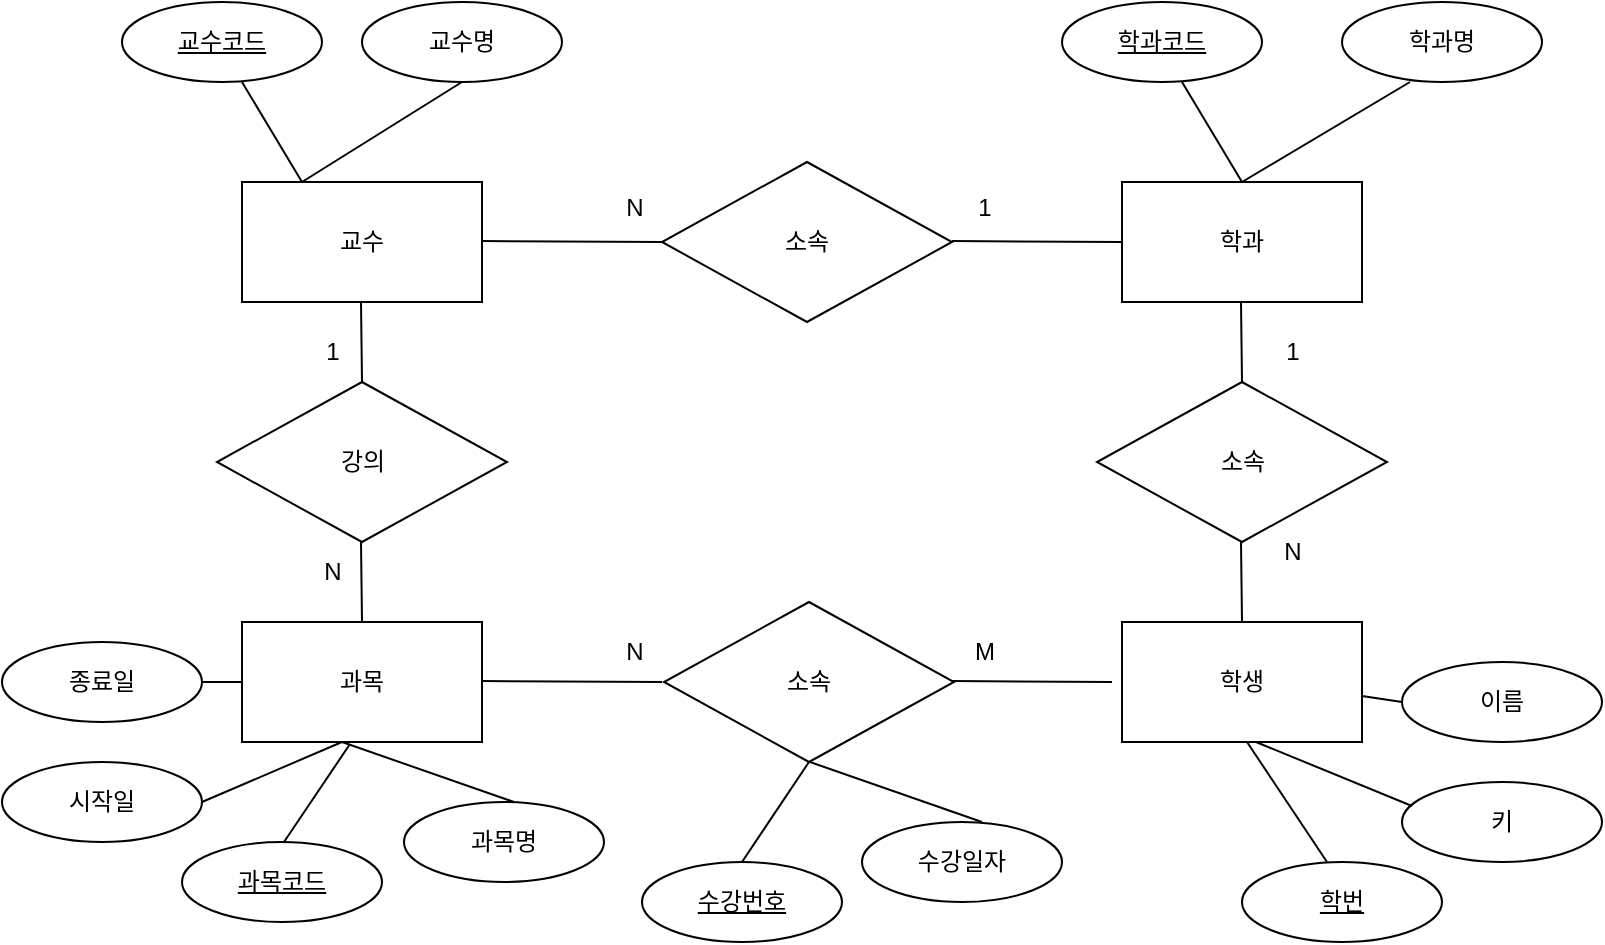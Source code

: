 <mxfile version="24.7.0" type="github">
  <diagram name="페이지-1" id="xcKODZznVw-exkeC0J_a">
    <mxGraphModel dx="900" dy="565" grid="1" gridSize="10" guides="1" tooltips="1" connect="1" arrows="1" fold="1" page="1" pageScale="1" pageWidth="827" pageHeight="1169" math="0" shadow="0">
      <root>
        <mxCell id="0" />
        <mxCell id="1" parent="0" />
        <mxCell id="llYaroKgKPZZw-5Z-YXH-1" value="교수" style="rounded=0;whiteSpace=wrap;html=1;" vertex="1" parent="1">
          <mxGeometry x="130" y="150" width="120" height="60" as="geometry" />
        </mxCell>
        <mxCell id="llYaroKgKPZZw-5Z-YXH-2" value="학과" style="rounded=0;whiteSpace=wrap;html=1;" vertex="1" parent="1">
          <mxGeometry x="570" y="150" width="120" height="60" as="geometry" />
        </mxCell>
        <mxCell id="llYaroKgKPZZw-5Z-YXH-3" value="과목" style="rounded=0;whiteSpace=wrap;html=1;" vertex="1" parent="1">
          <mxGeometry x="130" y="370" width="120" height="60" as="geometry" />
        </mxCell>
        <mxCell id="llYaroKgKPZZw-5Z-YXH-4" value="학생" style="rounded=0;whiteSpace=wrap;html=1;" vertex="1" parent="1">
          <mxGeometry x="570" y="370" width="120" height="60" as="geometry" />
        </mxCell>
        <mxCell id="llYaroKgKPZZw-5Z-YXH-5" value="소속" style="rhombus;whiteSpace=wrap;html=1;" vertex="1" parent="1">
          <mxGeometry x="557.5" y="250" width="145" height="80" as="geometry" />
        </mxCell>
        <mxCell id="llYaroKgKPZZw-5Z-YXH-9" value="소속" style="rhombus;whiteSpace=wrap;html=1;" vertex="1" parent="1">
          <mxGeometry x="340" y="140" width="145" height="80" as="geometry" />
        </mxCell>
        <mxCell id="llYaroKgKPZZw-5Z-YXH-10" value="소속" style="rhombus;whiteSpace=wrap;html=1;" vertex="1" parent="1">
          <mxGeometry x="341" y="360" width="145" height="80" as="geometry" />
        </mxCell>
        <mxCell id="llYaroKgKPZZw-5Z-YXH-11" value="강의" style="rhombus;whiteSpace=wrap;html=1;" vertex="1" parent="1">
          <mxGeometry x="117.5" y="250" width="145" height="80" as="geometry" />
        </mxCell>
        <mxCell id="llYaroKgKPZZw-5Z-YXH-12" value="" style="endArrow=none;html=1;rounded=0;" edge="1" parent="1">
          <mxGeometry relative="1" as="geometry">
            <mxPoint x="250" y="179.5" as="sourcePoint" />
            <mxPoint x="340" y="180" as="targetPoint" />
          </mxGeometry>
        </mxCell>
        <mxCell id="llYaroKgKPZZw-5Z-YXH-13" value="" style="endArrow=none;html=1;rounded=0;" edge="1" parent="1">
          <mxGeometry relative="1" as="geometry">
            <mxPoint x="485" y="179.5" as="sourcePoint" />
            <mxPoint x="570" y="180" as="targetPoint" />
          </mxGeometry>
        </mxCell>
        <mxCell id="llYaroKgKPZZw-5Z-YXH-14" value="" style="endArrow=none;html=1;rounded=0;" edge="1" parent="1">
          <mxGeometry relative="1" as="geometry">
            <mxPoint x="250" y="399.5" as="sourcePoint" />
            <mxPoint x="340" y="400" as="targetPoint" />
          </mxGeometry>
        </mxCell>
        <mxCell id="llYaroKgKPZZw-5Z-YXH-15" value="" style="endArrow=none;html=1;rounded=0;" edge="1" parent="1">
          <mxGeometry relative="1" as="geometry">
            <mxPoint x="485" y="399.5" as="sourcePoint" />
            <mxPoint x="565" y="400" as="targetPoint" />
          </mxGeometry>
        </mxCell>
        <mxCell id="llYaroKgKPZZw-5Z-YXH-18" value="" style="endArrow=none;html=1;rounded=0;" edge="1" parent="1">
          <mxGeometry relative="1" as="geometry">
            <mxPoint x="189.5" y="210" as="sourcePoint" />
            <mxPoint x="190" y="250" as="targetPoint" />
          </mxGeometry>
        </mxCell>
        <mxCell id="llYaroKgKPZZw-5Z-YXH-19" value="" style="endArrow=none;html=1;rounded=0;" edge="1" parent="1">
          <mxGeometry relative="1" as="geometry">
            <mxPoint x="189.5" y="330" as="sourcePoint" />
            <mxPoint x="190" y="370" as="targetPoint" />
          </mxGeometry>
        </mxCell>
        <mxCell id="llYaroKgKPZZw-5Z-YXH-20" value="" style="endArrow=none;html=1;rounded=0;" edge="1" parent="1">
          <mxGeometry relative="1" as="geometry">
            <mxPoint x="629.5" y="210" as="sourcePoint" />
            <mxPoint x="630" y="250" as="targetPoint" />
          </mxGeometry>
        </mxCell>
        <mxCell id="llYaroKgKPZZw-5Z-YXH-21" value="" style="endArrow=none;html=1;rounded=0;" edge="1" parent="1">
          <mxGeometry relative="1" as="geometry">
            <mxPoint x="629.5" y="330" as="sourcePoint" />
            <mxPoint x="630" y="370" as="targetPoint" />
          </mxGeometry>
        </mxCell>
        <mxCell id="llYaroKgKPZZw-5Z-YXH-23" value="N" style="text;html=1;align=center;verticalAlign=middle;resizable=0;points=[];autosize=1;strokeColor=none;fillColor=none;" vertex="1" parent="1">
          <mxGeometry x="311" y="148" width="30" height="30" as="geometry" />
        </mxCell>
        <mxCell id="llYaroKgKPZZw-5Z-YXH-24" value="N" style="text;html=1;align=center;verticalAlign=middle;resizable=0;points=[];autosize=1;strokeColor=none;fillColor=none;" vertex="1" parent="1">
          <mxGeometry x="640" y="320" width="30" height="30" as="geometry" />
        </mxCell>
        <mxCell id="llYaroKgKPZZw-5Z-YXH-26" value="1" style="text;html=1;align=center;verticalAlign=middle;resizable=0;points=[];autosize=1;strokeColor=none;fillColor=none;" vertex="1" parent="1">
          <mxGeometry x="640" y="220" width="30" height="30" as="geometry" />
        </mxCell>
        <mxCell id="llYaroKgKPZZw-5Z-YXH-27" value="1" style="text;html=1;align=center;verticalAlign=middle;resizable=0;points=[];autosize=1;strokeColor=none;fillColor=none;" vertex="1" parent="1">
          <mxGeometry x="486" y="148" width="30" height="30" as="geometry" />
        </mxCell>
        <mxCell id="llYaroKgKPZZw-5Z-YXH-28" value="N" style="text;html=1;align=center;verticalAlign=middle;resizable=0;points=[];autosize=1;strokeColor=none;fillColor=none;" vertex="1" parent="1">
          <mxGeometry x="160" y="330" width="30" height="30" as="geometry" />
        </mxCell>
        <mxCell id="llYaroKgKPZZw-5Z-YXH-29" value="1" style="text;html=1;align=center;verticalAlign=middle;resizable=0;points=[];autosize=1;strokeColor=none;fillColor=none;" vertex="1" parent="1">
          <mxGeometry x="160" y="220" width="30" height="30" as="geometry" />
        </mxCell>
        <mxCell id="llYaroKgKPZZw-5Z-YXH-30" value="N" style="text;html=1;align=center;verticalAlign=middle;resizable=0;points=[];autosize=1;strokeColor=none;fillColor=none;" vertex="1" parent="1">
          <mxGeometry x="311" y="370" width="30" height="30" as="geometry" />
        </mxCell>
        <mxCell id="llYaroKgKPZZw-5Z-YXH-31" value="M" style="text;html=1;align=center;verticalAlign=middle;resizable=0;points=[];autosize=1;strokeColor=none;fillColor=none;" vertex="1" parent="1">
          <mxGeometry x="486" y="370" width="30" height="30" as="geometry" />
        </mxCell>
        <mxCell id="llYaroKgKPZZw-5Z-YXH-32" value="학번" style="ellipse;whiteSpace=wrap;html=1;align=center;fontStyle=4;" vertex="1" parent="1">
          <mxGeometry x="630" y="490" width="100" height="40" as="geometry" />
        </mxCell>
        <mxCell id="llYaroKgKPZZw-5Z-YXH-33" value="" style="endArrow=none;html=1;rounded=0;" edge="1" parent="1">
          <mxGeometry relative="1" as="geometry">
            <mxPoint x="632.5" y="430" as="sourcePoint" />
            <mxPoint x="672.5" y="490" as="targetPoint" />
          </mxGeometry>
        </mxCell>
        <mxCell id="llYaroKgKPZZw-5Z-YXH-34" value="학과코드" style="ellipse;whiteSpace=wrap;html=1;align=center;fontStyle=4;" vertex="1" parent="1">
          <mxGeometry x="540" y="60" width="100" height="40" as="geometry" />
        </mxCell>
        <mxCell id="llYaroKgKPZZw-5Z-YXH-36" value="" style="endArrow=none;html=1;rounded=0;entryX=0.5;entryY=0;entryDx=0;entryDy=0;" edge="1" parent="1" target="llYaroKgKPZZw-5Z-YXH-2">
          <mxGeometry relative="1" as="geometry">
            <mxPoint x="600" y="100" as="sourcePoint" />
            <mxPoint x="640" y="160" as="targetPoint" />
          </mxGeometry>
        </mxCell>
        <mxCell id="llYaroKgKPZZw-5Z-YXH-37" value="교수코드" style="ellipse;whiteSpace=wrap;html=1;align=center;fontStyle=4;" vertex="1" parent="1">
          <mxGeometry x="70" y="60" width="100" height="40" as="geometry" />
        </mxCell>
        <mxCell id="llYaroKgKPZZw-5Z-YXH-38" value="" style="endArrow=none;html=1;rounded=0;entryX=0.5;entryY=0;entryDx=0;entryDy=0;" edge="1" parent="1">
          <mxGeometry relative="1" as="geometry">
            <mxPoint x="130" y="100" as="sourcePoint" />
            <mxPoint x="160" y="150" as="targetPoint" />
          </mxGeometry>
        </mxCell>
        <mxCell id="llYaroKgKPZZw-5Z-YXH-39" value="과목코드" style="ellipse;whiteSpace=wrap;html=1;align=center;fontStyle=4;" vertex="1" parent="1">
          <mxGeometry x="100" y="480" width="100" height="40" as="geometry" />
        </mxCell>
        <mxCell id="llYaroKgKPZZw-5Z-YXH-40" value="" style="endArrow=none;html=1;rounded=0;entryX=0.27;entryY=-0.025;entryDx=0;entryDy=0;entryPerimeter=0;" edge="1" parent="1">
          <mxGeometry relative="1" as="geometry">
            <mxPoint x="184" y="431" as="sourcePoint" />
            <mxPoint x="151" y="480" as="targetPoint" />
          </mxGeometry>
        </mxCell>
        <mxCell id="llYaroKgKPZZw-5Z-YXH-41" value="수강번호" style="ellipse;whiteSpace=wrap;html=1;align=center;fontStyle=4;" vertex="1" parent="1">
          <mxGeometry x="330" y="490" width="100" height="40" as="geometry" />
        </mxCell>
        <mxCell id="llYaroKgKPZZw-5Z-YXH-43" value="" style="endArrow=none;html=1;rounded=0;entryX=0.5;entryY=0;entryDx=0;entryDy=0;exitX=0.5;exitY=1;exitDx=0;exitDy=0;" edge="1" parent="1" source="llYaroKgKPZZw-5Z-YXH-10" target="llYaroKgKPZZw-5Z-YXH-41">
          <mxGeometry relative="1" as="geometry">
            <mxPoint x="194" y="441" as="sourcePoint" />
            <mxPoint x="161" y="490" as="targetPoint" />
          </mxGeometry>
        </mxCell>
        <mxCell id="llYaroKgKPZZw-5Z-YXH-46" value="교수명" style="ellipse;whiteSpace=wrap;html=1;align=center;" vertex="1" parent="1">
          <mxGeometry x="190" y="60" width="100" height="40" as="geometry" />
        </mxCell>
        <mxCell id="llYaroKgKPZZw-5Z-YXH-47" value="" style="endArrow=none;html=1;rounded=0;entryX=0.25;entryY=0;entryDx=0;entryDy=0;exitX=0.5;exitY=1;exitDx=0;exitDy=0;" edge="1" parent="1" source="llYaroKgKPZZw-5Z-YXH-46" target="llYaroKgKPZZw-5Z-YXH-1">
          <mxGeometry relative="1" as="geometry">
            <mxPoint x="220" y="98" as="sourcePoint" />
            <mxPoint x="250" y="148" as="targetPoint" />
          </mxGeometry>
        </mxCell>
        <mxCell id="llYaroKgKPZZw-5Z-YXH-48" value="학과명" style="ellipse;whiteSpace=wrap;html=1;align=center;" vertex="1" parent="1">
          <mxGeometry x="680" y="60" width="100" height="40" as="geometry" />
        </mxCell>
        <mxCell id="llYaroKgKPZZw-5Z-YXH-49" value="" style="endArrow=none;html=1;rounded=0;exitX=0.5;exitY=1;exitDx=0;exitDy=0;entryX=0.5;entryY=0;entryDx=0;entryDy=0;" edge="1" parent="1" target="llYaroKgKPZZw-5Z-YXH-2">
          <mxGeometry relative="1" as="geometry">
            <mxPoint x="714" y="100" as="sourcePoint" />
            <mxPoint x="680" y="144" as="targetPoint" />
          </mxGeometry>
        </mxCell>
        <mxCell id="llYaroKgKPZZw-5Z-YXH-50" value="키" style="ellipse;whiteSpace=wrap;html=1;align=center;" vertex="1" parent="1">
          <mxGeometry x="710" y="450" width="100" height="40" as="geometry" />
        </mxCell>
        <mxCell id="llYaroKgKPZZw-5Z-YXH-51" value="이름" style="ellipse;whiteSpace=wrap;html=1;align=center;" vertex="1" parent="1">
          <mxGeometry x="710" y="390" width="100" height="40" as="geometry" />
        </mxCell>
        <mxCell id="llYaroKgKPZZw-5Z-YXH-52" value="" style="endArrow=none;html=1;rounded=0;entryX=0.05;entryY=0.3;entryDx=0;entryDy=0;entryPerimeter=0;" edge="1" parent="1" target="llYaroKgKPZZw-5Z-YXH-50">
          <mxGeometry relative="1" as="geometry">
            <mxPoint x="637" y="430" as="sourcePoint" />
            <mxPoint x="682.5" y="500" as="targetPoint" />
          </mxGeometry>
        </mxCell>
        <mxCell id="llYaroKgKPZZw-5Z-YXH-53" value="" style="endArrow=none;html=1;rounded=0;entryX=0;entryY=0.5;entryDx=0;entryDy=0;exitX=0.558;exitY=0.983;exitDx=0;exitDy=0;exitPerimeter=0;" edge="1" parent="1" target="llYaroKgKPZZw-5Z-YXH-51">
          <mxGeometry relative="1" as="geometry">
            <mxPoint x="690" y="407" as="sourcePoint" />
            <mxPoint x="768" y="440" as="targetPoint" />
          </mxGeometry>
        </mxCell>
        <mxCell id="llYaroKgKPZZw-5Z-YXH-55" value="수강일자" style="ellipse;whiteSpace=wrap;html=1;align=center;" vertex="1" parent="1">
          <mxGeometry x="440" y="470" width="100" height="40" as="geometry" />
        </mxCell>
        <mxCell id="llYaroKgKPZZw-5Z-YXH-56" value="" style="endArrow=none;html=1;rounded=0;entryX=0.6;entryY=0;entryDx=0;entryDy=0;entryPerimeter=0;" edge="1" parent="1" target="llYaroKgKPZZw-5Z-YXH-55">
          <mxGeometry relative="1" as="geometry">
            <mxPoint x="414" y="440" as="sourcePoint" />
            <mxPoint x="492" y="472" as="targetPoint" />
          </mxGeometry>
        </mxCell>
        <mxCell id="llYaroKgKPZZw-5Z-YXH-57" value="과목명" style="ellipse;whiteSpace=wrap;html=1;align=center;" vertex="1" parent="1">
          <mxGeometry x="211" y="460" width="100" height="40" as="geometry" />
        </mxCell>
        <mxCell id="llYaroKgKPZZw-5Z-YXH-58" value="" style="endArrow=none;html=1;rounded=0;entryX=0.6;entryY=0;entryDx=0;entryDy=0;entryPerimeter=0;" edge="1" parent="1">
          <mxGeometry relative="1" as="geometry">
            <mxPoint x="180" y="430" as="sourcePoint" />
            <mxPoint x="266" y="460" as="targetPoint" />
          </mxGeometry>
        </mxCell>
        <mxCell id="llYaroKgKPZZw-5Z-YXH-59" value="시작일" style="ellipse;whiteSpace=wrap;html=1;align=center;" vertex="1" parent="1">
          <mxGeometry x="10" y="440" width="100" height="40" as="geometry" />
        </mxCell>
        <mxCell id="llYaroKgKPZZw-5Z-YXH-60" value="종료일" style="ellipse;whiteSpace=wrap;html=1;align=center;" vertex="1" parent="1">
          <mxGeometry x="10" y="380" width="100" height="40" as="geometry" />
        </mxCell>
        <mxCell id="llYaroKgKPZZw-5Z-YXH-61" value="" style="endArrow=none;html=1;rounded=0;entryX=0;entryY=0.5;entryDx=0;entryDy=0;" edge="1" parent="1" target="llYaroKgKPZZw-5Z-YXH-3">
          <mxGeometry relative="1" as="geometry">
            <mxPoint x="110" y="400" as="sourcePoint" />
            <mxPoint x="196" y="430" as="targetPoint" />
          </mxGeometry>
        </mxCell>
        <mxCell id="llYaroKgKPZZw-5Z-YXH-62" value="" style="endArrow=none;html=1;rounded=0;exitX=1;exitY=0.5;exitDx=0;exitDy=0;" edge="1" parent="1" source="llYaroKgKPZZw-5Z-YXH-59">
          <mxGeometry relative="1" as="geometry">
            <mxPoint x="200" y="450" as="sourcePoint" />
            <mxPoint x="180" y="430" as="targetPoint" />
          </mxGeometry>
        </mxCell>
      </root>
    </mxGraphModel>
  </diagram>
</mxfile>
